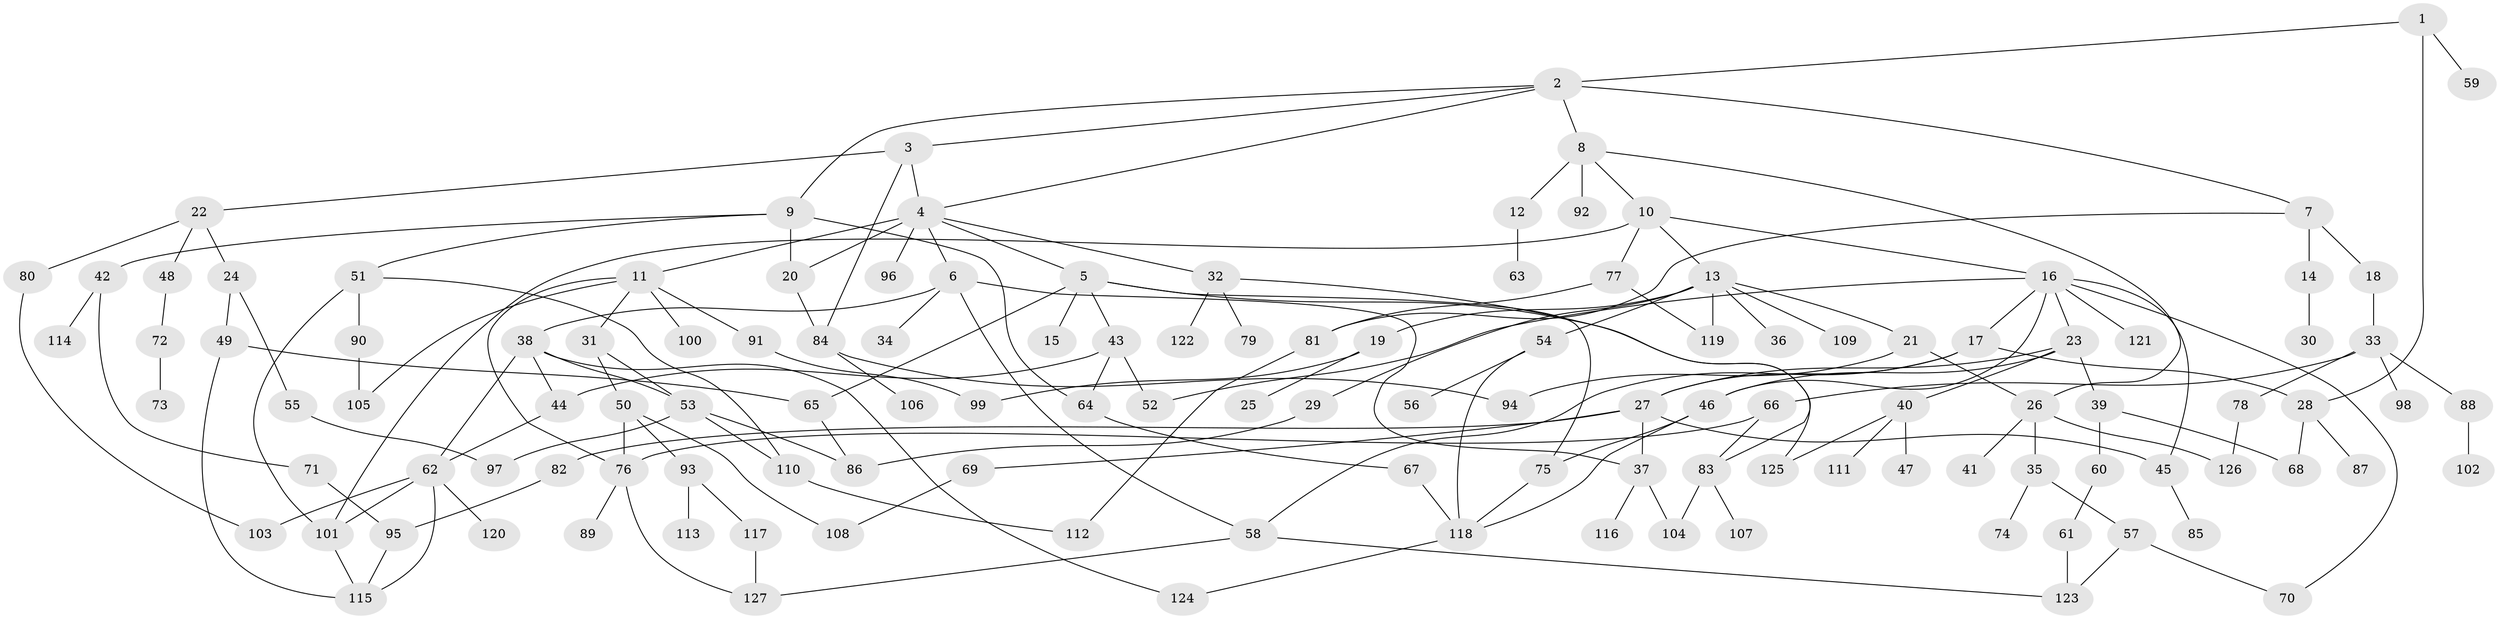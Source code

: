 // Generated by graph-tools (version 1.1) at 2025/13/03/09/25 04:13:32]
// undirected, 127 vertices, 177 edges
graph export_dot {
graph [start="1"]
  node [color=gray90,style=filled];
  1;
  2;
  3;
  4;
  5;
  6;
  7;
  8;
  9;
  10;
  11;
  12;
  13;
  14;
  15;
  16;
  17;
  18;
  19;
  20;
  21;
  22;
  23;
  24;
  25;
  26;
  27;
  28;
  29;
  30;
  31;
  32;
  33;
  34;
  35;
  36;
  37;
  38;
  39;
  40;
  41;
  42;
  43;
  44;
  45;
  46;
  47;
  48;
  49;
  50;
  51;
  52;
  53;
  54;
  55;
  56;
  57;
  58;
  59;
  60;
  61;
  62;
  63;
  64;
  65;
  66;
  67;
  68;
  69;
  70;
  71;
  72;
  73;
  74;
  75;
  76;
  77;
  78;
  79;
  80;
  81;
  82;
  83;
  84;
  85;
  86;
  87;
  88;
  89;
  90;
  91;
  92;
  93;
  94;
  95;
  96;
  97;
  98;
  99;
  100;
  101;
  102;
  103;
  104;
  105;
  106;
  107;
  108;
  109;
  110;
  111;
  112;
  113;
  114;
  115;
  116;
  117;
  118;
  119;
  120;
  121;
  122;
  123;
  124;
  125;
  126;
  127;
  1 -- 2;
  1 -- 59;
  1 -- 28;
  2 -- 3;
  2 -- 7;
  2 -- 8;
  2 -- 9;
  2 -- 4;
  3 -- 4;
  3 -- 22;
  3 -- 84;
  4 -- 5;
  4 -- 6;
  4 -- 11;
  4 -- 20;
  4 -- 32;
  4 -- 96;
  5 -- 15;
  5 -- 43;
  5 -- 75;
  5 -- 125;
  5 -- 65;
  6 -- 34;
  6 -- 37;
  6 -- 38;
  6 -- 58;
  7 -- 14;
  7 -- 18;
  7 -- 81;
  8 -- 10;
  8 -- 12;
  8 -- 92;
  8 -- 26;
  9 -- 42;
  9 -- 51;
  9 -- 64;
  9 -- 20;
  10 -- 13;
  10 -- 16;
  10 -- 77;
  10 -- 101;
  11 -- 31;
  11 -- 91;
  11 -- 100;
  11 -- 105;
  11 -- 76;
  12 -- 63;
  13 -- 19;
  13 -- 21;
  13 -- 29;
  13 -- 36;
  13 -- 54;
  13 -- 109;
  13 -- 119;
  14 -- 30;
  16 -- 17;
  16 -- 23;
  16 -- 70;
  16 -- 121;
  16 -- 45;
  16 -- 52;
  16 -- 46;
  17 -- 28;
  17 -- 58;
  17 -- 27;
  18 -- 33;
  19 -- 25;
  19 -- 99;
  20 -- 84;
  21 -- 26;
  21 -- 94;
  22 -- 24;
  22 -- 48;
  22 -- 80;
  23 -- 27;
  23 -- 39;
  23 -- 40;
  23 -- 46;
  24 -- 49;
  24 -- 55;
  26 -- 35;
  26 -- 41;
  26 -- 126;
  27 -- 45;
  27 -- 69;
  27 -- 82;
  27 -- 37;
  28 -- 87;
  28 -- 68;
  29 -- 86;
  31 -- 50;
  31 -- 53;
  32 -- 79;
  32 -- 122;
  32 -- 83;
  33 -- 66;
  33 -- 78;
  33 -- 88;
  33 -- 98;
  35 -- 57;
  35 -- 74;
  37 -- 116;
  37 -- 104;
  38 -- 62;
  38 -- 124;
  38 -- 53;
  38 -- 44;
  39 -- 60;
  39 -- 68;
  40 -- 47;
  40 -- 111;
  40 -- 125;
  42 -- 71;
  42 -- 114;
  43 -- 44;
  43 -- 52;
  43 -- 64;
  44 -- 62;
  45 -- 85;
  46 -- 118;
  46 -- 75;
  48 -- 72;
  49 -- 65;
  49 -- 115;
  50 -- 93;
  50 -- 108;
  50 -- 76;
  51 -- 90;
  51 -- 101;
  51 -- 110;
  53 -- 97;
  53 -- 86;
  53 -- 110;
  54 -- 56;
  54 -- 118;
  55 -- 97;
  57 -- 123;
  57 -- 70;
  58 -- 127;
  58 -- 123;
  60 -- 61;
  61 -- 123;
  62 -- 103;
  62 -- 115;
  62 -- 120;
  62 -- 101;
  64 -- 67;
  65 -- 86;
  66 -- 76;
  66 -- 83;
  67 -- 118;
  69 -- 108;
  71 -- 95;
  72 -- 73;
  75 -- 118;
  76 -- 89;
  76 -- 127;
  77 -- 119;
  77 -- 81;
  78 -- 126;
  80 -- 103;
  81 -- 112;
  82 -- 95;
  83 -- 104;
  83 -- 107;
  84 -- 94;
  84 -- 106;
  88 -- 102;
  90 -- 105;
  91 -- 99;
  93 -- 113;
  93 -- 117;
  95 -- 115;
  101 -- 115;
  110 -- 112;
  117 -- 127;
  118 -- 124;
}
